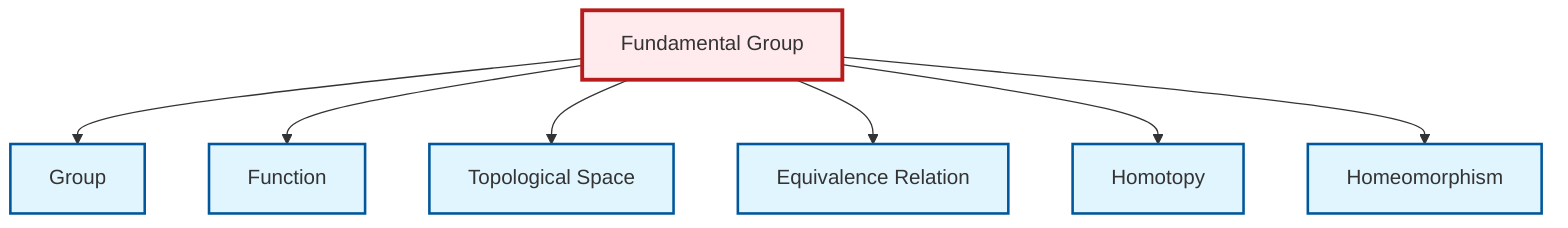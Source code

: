 graph TD
    classDef definition fill:#e1f5fe,stroke:#01579b,stroke-width:2px
    classDef theorem fill:#f3e5f5,stroke:#4a148c,stroke-width:2px
    classDef axiom fill:#fff3e0,stroke:#e65100,stroke-width:2px
    classDef example fill:#e8f5e9,stroke:#1b5e20,stroke-width:2px
    classDef current fill:#ffebee,stroke:#b71c1c,stroke-width:3px
    def-topological-space["Topological Space"]:::definition
    def-function["Function"]:::definition
    def-homotopy["Homotopy"]:::definition
    def-group["Group"]:::definition
    def-homeomorphism["Homeomorphism"]:::definition
    def-fundamental-group["Fundamental Group"]:::definition
    def-equivalence-relation["Equivalence Relation"]:::definition
    def-fundamental-group --> def-group
    def-fundamental-group --> def-function
    def-fundamental-group --> def-topological-space
    def-fundamental-group --> def-equivalence-relation
    def-fundamental-group --> def-homotopy
    def-fundamental-group --> def-homeomorphism
    class def-fundamental-group current